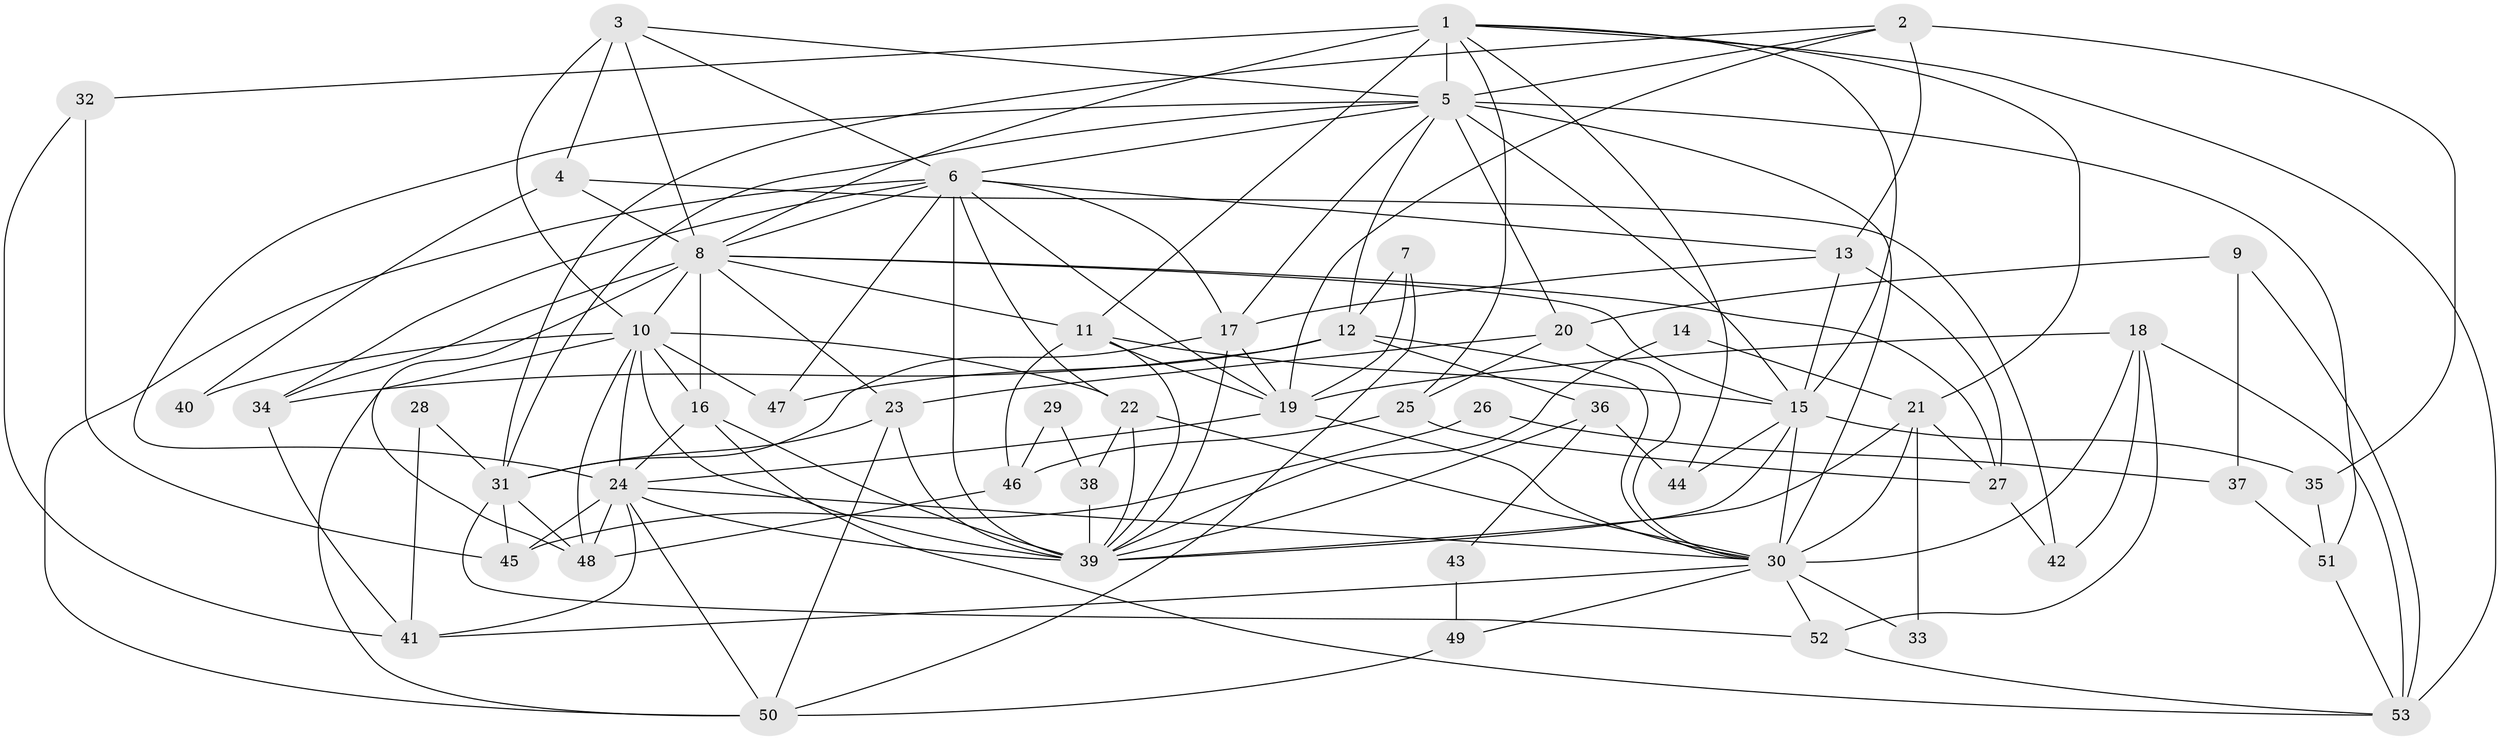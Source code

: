 // original degree distribution, {6: 0.13333333333333333, 5: 0.14285714285714285, 4: 0.3047619047619048, 3: 0.2857142857142857, 2: 0.10476190476190476, 7: 0.02857142857142857}
// Generated by graph-tools (version 1.1) at 2025/36/03/09/25 02:36:27]
// undirected, 53 vertices, 141 edges
graph export_dot {
graph [start="1"]
  node [color=gray90,style=filled];
  1;
  2;
  3;
  4;
  5;
  6;
  7;
  8;
  9;
  10;
  11;
  12;
  13;
  14;
  15;
  16;
  17;
  18;
  19;
  20;
  21;
  22;
  23;
  24;
  25;
  26;
  27;
  28;
  29;
  30;
  31;
  32;
  33;
  34;
  35;
  36;
  37;
  38;
  39;
  40;
  41;
  42;
  43;
  44;
  45;
  46;
  47;
  48;
  49;
  50;
  51;
  52;
  53;
  1 -- 5 [weight=2.0];
  1 -- 8 [weight=2.0];
  1 -- 11 [weight=1.0];
  1 -- 15 [weight=1.0];
  1 -- 21 [weight=1.0];
  1 -- 25 [weight=1.0];
  1 -- 32 [weight=2.0];
  1 -- 44 [weight=1.0];
  1 -- 53 [weight=1.0];
  2 -- 5 [weight=1.0];
  2 -- 13 [weight=1.0];
  2 -- 19 [weight=1.0];
  2 -- 31 [weight=1.0];
  2 -- 35 [weight=1.0];
  3 -- 4 [weight=1.0];
  3 -- 5 [weight=1.0];
  3 -- 6 [weight=1.0];
  3 -- 8 [weight=1.0];
  3 -- 10 [weight=1.0];
  4 -- 8 [weight=1.0];
  4 -- 40 [weight=1.0];
  4 -- 42 [weight=1.0];
  5 -- 6 [weight=1.0];
  5 -- 12 [weight=1.0];
  5 -- 15 [weight=2.0];
  5 -- 17 [weight=1.0];
  5 -- 20 [weight=2.0];
  5 -- 24 [weight=1.0];
  5 -- 30 [weight=1.0];
  5 -- 31 [weight=1.0];
  5 -- 51 [weight=1.0];
  6 -- 8 [weight=1.0];
  6 -- 13 [weight=1.0];
  6 -- 17 [weight=1.0];
  6 -- 19 [weight=1.0];
  6 -- 22 [weight=1.0];
  6 -- 34 [weight=1.0];
  6 -- 39 [weight=2.0];
  6 -- 47 [weight=1.0];
  6 -- 50 [weight=1.0];
  7 -- 12 [weight=1.0];
  7 -- 19 [weight=2.0];
  7 -- 50 [weight=1.0];
  8 -- 10 [weight=1.0];
  8 -- 11 [weight=1.0];
  8 -- 15 [weight=2.0];
  8 -- 16 [weight=1.0];
  8 -- 23 [weight=1.0];
  8 -- 27 [weight=1.0];
  8 -- 34 [weight=1.0];
  8 -- 48 [weight=1.0];
  9 -- 20 [weight=1.0];
  9 -- 37 [weight=1.0];
  9 -- 53 [weight=1.0];
  10 -- 16 [weight=1.0];
  10 -- 22 [weight=1.0];
  10 -- 24 [weight=2.0];
  10 -- 39 [weight=1.0];
  10 -- 40 [weight=1.0];
  10 -- 47 [weight=1.0];
  10 -- 48 [weight=1.0];
  10 -- 50 [weight=1.0];
  11 -- 15 [weight=1.0];
  11 -- 19 [weight=1.0];
  11 -- 39 [weight=1.0];
  11 -- 46 [weight=1.0];
  12 -- 30 [weight=1.0];
  12 -- 34 [weight=1.0];
  12 -- 36 [weight=1.0];
  12 -- 47 [weight=1.0];
  13 -- 15 [weight=1.0];
  13 -- 17 [weight=1.0];
  13 -- 27 [weight=1.0];
  14 -- 21 [weight=1.0];
  14 -- 39 [weight=1.0];
  15 -- 30 [weight=2.0];
  15 -- 35 [weight=1.0];
  15 -- 39 [weight=1.0];
  15 -- 44 [weight=1.0];
  16 -- 24 [weight=1.0];
  16 -- 39 [weight=1.0];
  16 -- 53 [weight=1.0];
  17 -- 19 [weight=1.0];
  17 -- 31 [weight=1.0];
  17 -- 39 [weight=1.0];
  18 -- 19 [weight=1.0];
  18 -- 30 [weight=3.0];
  18 -- 42 [weight=1.0];
  18 -- 52 [weight=1.0];
  18 -- 53 [weight=1.0];
  19 -- 24 [weight=1.0];
  19 -- 30 [weight=1.0];
  20 -- 23 [weight=1.0];
  20 -- 25 [weight=1.0];
  20 -- 30 [weight=1.0];
  21 -- 27 [weight=1.0];
  21 -- 30 [weight=1.0];
  21 -- 33 [weight=1.0];
  21 -- 39 [weight=1.0];
  22 -- 30 [weight=1.0];
  22 -- 38 [weight=1.0];
  22 -- 39 [weight=1.0];
  23 -- 31 [weight=1.0];
  23 -- 39 [weight=1.0];
  23 -- 50 [weight=1.0];
  24 -- 30 [weight=1.0];
  24 -- 39 [weight=2.0];
  24 -- 41 [weight=1.0];
  24 -- 45 [weight=1.0];
  24 -- 48 [weight=1.0];
  24 -- 50 [weight=1.0];
  25 -- 27 [weight=1.0];
  25 -- 46 [weight=1.0];
  26 -- 37 [weight=1.0];
  26 -- 45 [weight=1.0];
  27 -- 42 [weight=1.0];
  28 -- 31 [weight=1.0];
  28 -- 41 [weight=1.0];
  29 -- 38 [weight=1.0];
  29 -- 46 [weight=1.0];
  30 -- 33 [weight=1.0];
  30 -- 41 [weight=1.0];
  30 -- 49 [weight=1.0];
  30 -- 52 [weight=1.0];
  31 -- 45 [weight=1.0];
  31 -- 48 [weight=1.0];
  31 -- 52 [weight=1.0];
  32 -- 41 [weight=1.0];
  32 -- 45 [weight=1.0];
  34 -- 41 [weight=1.0];
  35 -- 51 [weight=1.0];
  36 -- 39 [weight=1.0];
  36 -- 43 [weight=1.0];
  36 -- 44 [weight=1.0];
  37 -- 51 [weight=1.0];
  38 -- 39 [weight=1.0];
  43 -- 49 [weight=1.0];
  46 -- 48 [weight=1.0];
  49 -- 50 [weight=1.0];
  51 -- 53 [weight=1.0];
  52 -- 53 [weight=1.0];
}
